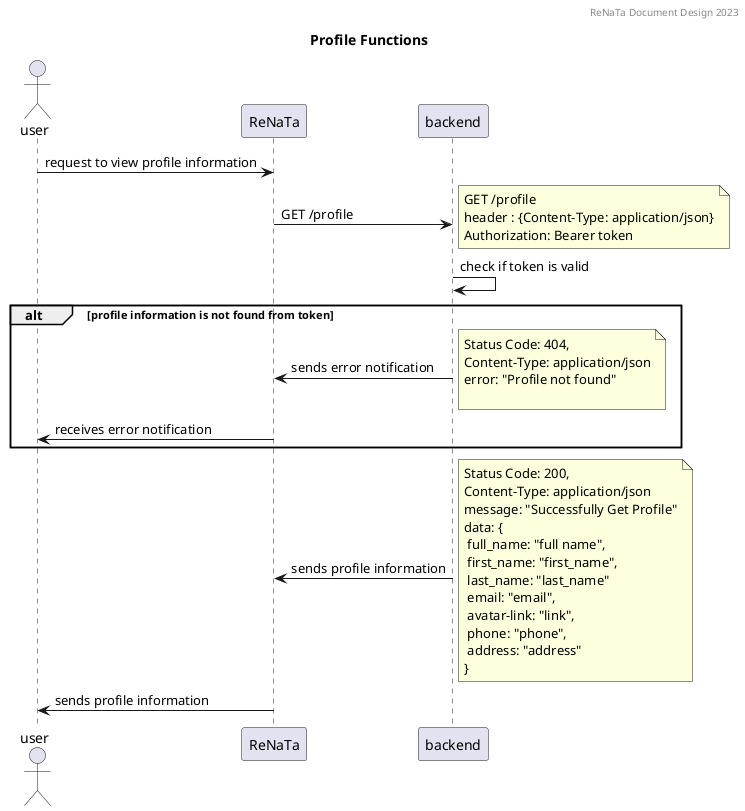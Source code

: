 @startuml

header ReNaTa Document Design 2023
title Profile Functions

actor user
participant ReNaTa
participant backend

note left: User can view and edit their profile information such as name, email, and password

user->ReNaTa: request to view profile information
backend<-ReNaTa: GET /profile
note right : GET /profile\nheader : {Content-Type: application/json}\nAuthorization: Bearer token 
backend->backend: check if token is valid

alt profile information is not found from token
    backend->ReNaTa: sends error notification
    note right: Status Code: 404,\nContent-Type: application/json\nerror: "Profile not found"\n
    user<-ReNaTa: receives error notification
end

backend->ReNaTa: sends profile information
note right: Status Code: 200,\nContent-Type: application/json\nmessage: "Successfully Get Profile"\ndata: {\n full_name: "full name",\n first_name: "first_name",\n last_name: "last_name"\n email: "email",\n avatar-link: "link",\n phone: "phone",\n address: "address"\n} 
ReNaTa->user: sends profile information
@enduml
